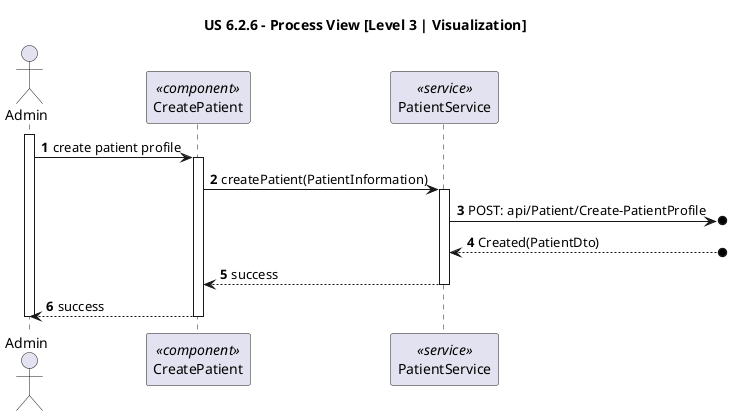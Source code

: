 @startuml

title "US 6.2.6 - Process View [Level 3 | Visualization]"

autonumber
actor Admin as USER 
participant "CreatePatient" as UPP <<component>> 
participant "PatientService" as PS <<service>>

activate USER
USER -> UPP : create patient profile
activate UPP

UPP -> PS : createPatient(PatientInformation)
activate PS

PS ->o] : POST: api/Patient/Create-PatientProfile

PS <--o] : Created(PatientDto)

PS --> UPP: success
deactivate PS

UPP --> USER: success
deactivate UPP
deactivate USER



@enduml